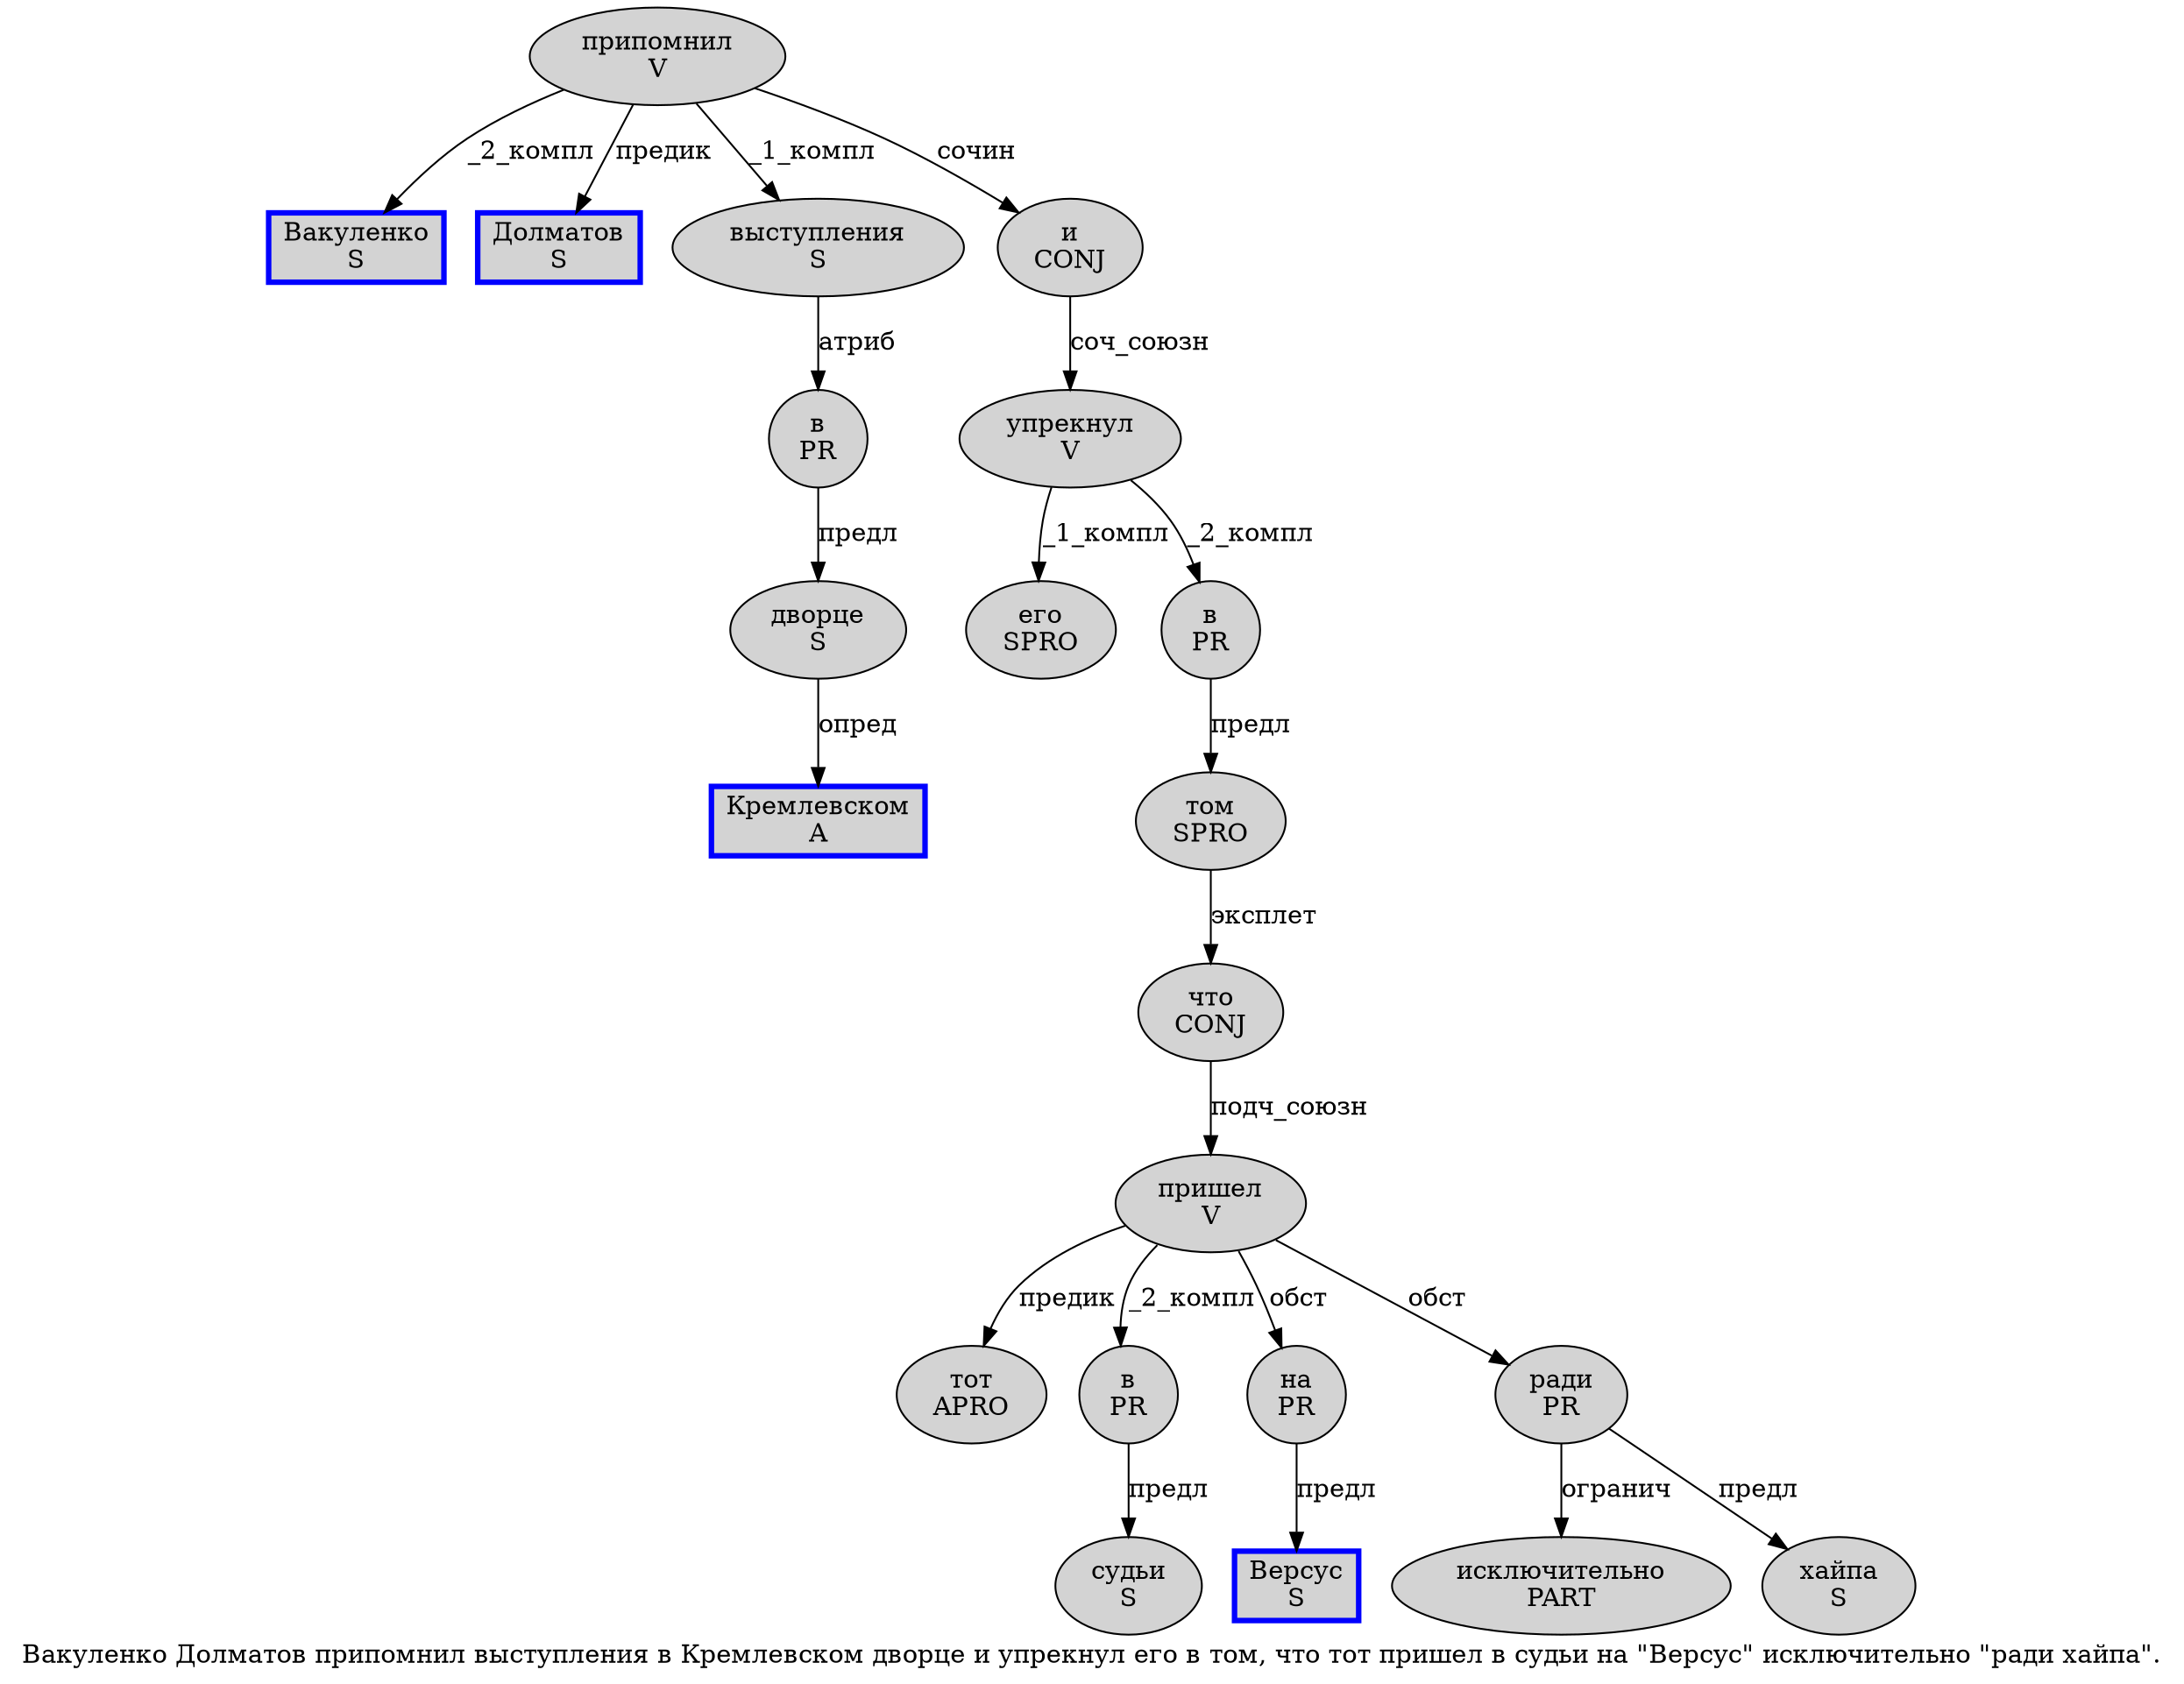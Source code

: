 digraph SENTENCE_409 {
	graph [label="Вакуленко Долматов припомнил выступления в Кремлевском дворце и упрекнул его в том, что тот пришел в судьи на \"Версус\" исключительно \"ради хайпа\"."]
	node [style=filled]
		0 [label="Вакуленко
S" color=blue fillcolor=lightgray penwidth=3 shape=box]
		1 [label="Долматов
S" color=blue fillcolor=lightgray penwidth=3 shape=box]
		2 [label="припомнил
V" color="" fillcolor=lightgray penwidth=1 shape=ellipse]
		3 [label="выступления
S" color="" fillcolor=lightgray penwidth=1 shape=ellipse]
		4 [label="в
PR" color="" fillcolor=lightgray penwidth=1 shape=ellipse]
		5 [label="Кремлевском
A" color=blue fillcolor=lightgray penwidth=3 shape=box]
		6 [label="дворце
S" color="" fillcolor=lightgray penwidth=1 shape=ellipse]
		7 [label="и
CONJ" color="" fillcolor=lightgray penwidth=1 shape=ellipse]
		8 [label="упрекнул
V" color="" fillcolor=lightgray penwidth=1 shape=ellipse]
		9 [label="его
SPRO" color="" fillcolor=lightgray penwidth=1 shape=ellipse]
		10 [label="в
PR" color="" fillcolor=lightgray penwidth=1 shape=ellipse]
		11 [label="том
SPRO" color="" fillcolor=lightgray penwidth=1 shape=ellipse]
		13 [label="что
CONJ" color="" fillcolor=lightgray penwidth=1 shape=ellipse]
		14 [label="тот
APRO" color="" fillcolor=lightgray penwidth=1 shape=ellipse]
		15 [label="пришел
V" color="" fillcolor=lightgray penwidth=1 shape=ellipse]
		16 [label="в
PR" color="" fillcolor=lightgray penwidth=1 shape=ellipse]
		17 [label="судьи
S" color="" fillcolor=lightgray penwidth=1 shape=ellipse]
		18 [label="на
PR" color="" fillcolor=lightgray penwidth=1 shape=ellipse]
		20 [label="Версус
S" color=blue fillcolor=lightgray penwidth=3 shape=box]
		22 [label="исключительно
PART" color="" fillcolor=lightgray penwidth=1 shape=ellipse]
		24 [label="ради
PR" color="" fillcolor=lightgray penwidth=1 shape=ellipse]
		25 [label="хайпа
S" color="" fillcolor=lightgray penwidth=1 shape=ellipse]
			2 -> 0 [label="_2_компл"]
			2 -> 1 [label="предик"]
			2 -> 3 [label="_1_компл"]
			2 -> 7 [label="сочин"]
			8 -> 9 [label="_1_компл"]
			8 -> 10 [label="_2_компл"]
			15 -> 14 [label="предик"]
			15 -> 16 [label="_2_компл"]
			15 -> 18 [label="обст"]
			15 -> 24 [label="обст"]
			3 -> 4 [label="атриб"]
			7 -> 8 [label="соч_союзн"]
			6 -> 5 [label="опред"]
			11 -> 13 [label="эксплет"]
			4 -> 6 [label="предл"]
			24 -> 22 [label="огранич"]
			24 -> 25 [label="предл"]
			16 -> 17 [label="предл"]
			10 -> 11 [label="предл"]
			18 -> 20 [label="предл"]
			13 -> 15 [label="подч_союзн"]
}